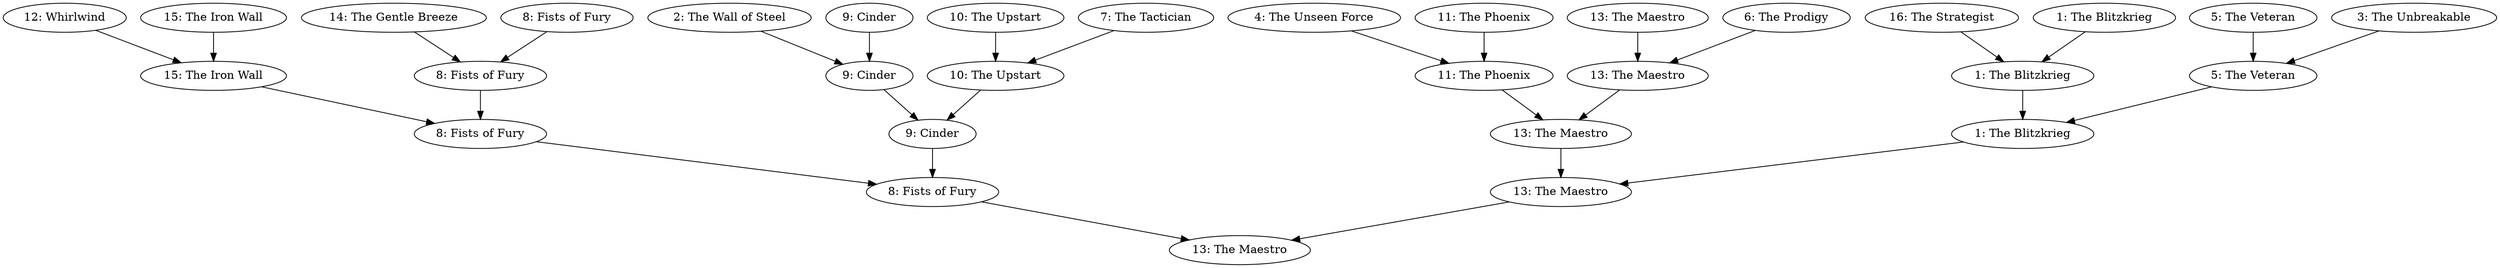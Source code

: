 digraph G {
  0 [label="4: The Unseen Force"];
  1 [label="11: The Phoenix"];
  2 [label="13: The Maestro"];
  3 [label="6: The Prodigy"];
  4 [label="16: The Strategist"];
  5 [label="1: The Blitzkrieg"];
  6 [label="5: The Veteran"];
  7 [label="3: The Unbreakable"];
  8 [label="14: The Gentle Breeze"];
  9 [label="8: Fists of Fury"];
  10 [label="12: Whirlwind"];
  11 [label="15: The Iron Wall"];
  12 [label="10: The Upstart"];
  13 [label="7: The Tactician"];
  14 [label="2: The Wall of Steel"];
  15 [label="9: Cinder"];
  16 [label="11: The Phoenix"];
  17 [label="13: The Maestro"];
  18 [label="1: The Blitzkrieg"];
  19 [label="5: The Veteran"];
  20 [label="8: Fists of Fury"];
  21 [label="15: The Iron Wall"];
  22 [label="10: The Upstart"];
  23 [label="9: Cinder"];
  24 [label="13: The Maestro"];
  25 [label="1: The Blitzkrieg"];
  26 [label="8: Fists of Fury"];
  27 [label="9: Cinder"];
  28 [label="13: The Maestro"];
  29 [label="8: Fists of Fury"];
  30 [label="13: The Maestro"];
  0 -> 16;
  1 -> 16;
  2 -> 17;
  3 -> 17;
  4 -> 18;
  5 -> 18;
  6 -> 19;
  7 -> 19;
  8 -> 20;
  9 -> 20;
  10 -> 21;
  11 -> 21;
  12 -> 22;
  13 -> 22;
  14 -> 23;
  15 -> 23;
  16 -> 24;
  17 -> 24;
  18 -> 25;
  19 -> 25;
  20 -> 26;
  21 -> 26;
  22 -> 27;
  23 -> 27;
  24 -> 28;
  25 -> 28;
  26 -> 29;
  27 -> 29;
  28 -> 30;
  29 -> 30;
}
